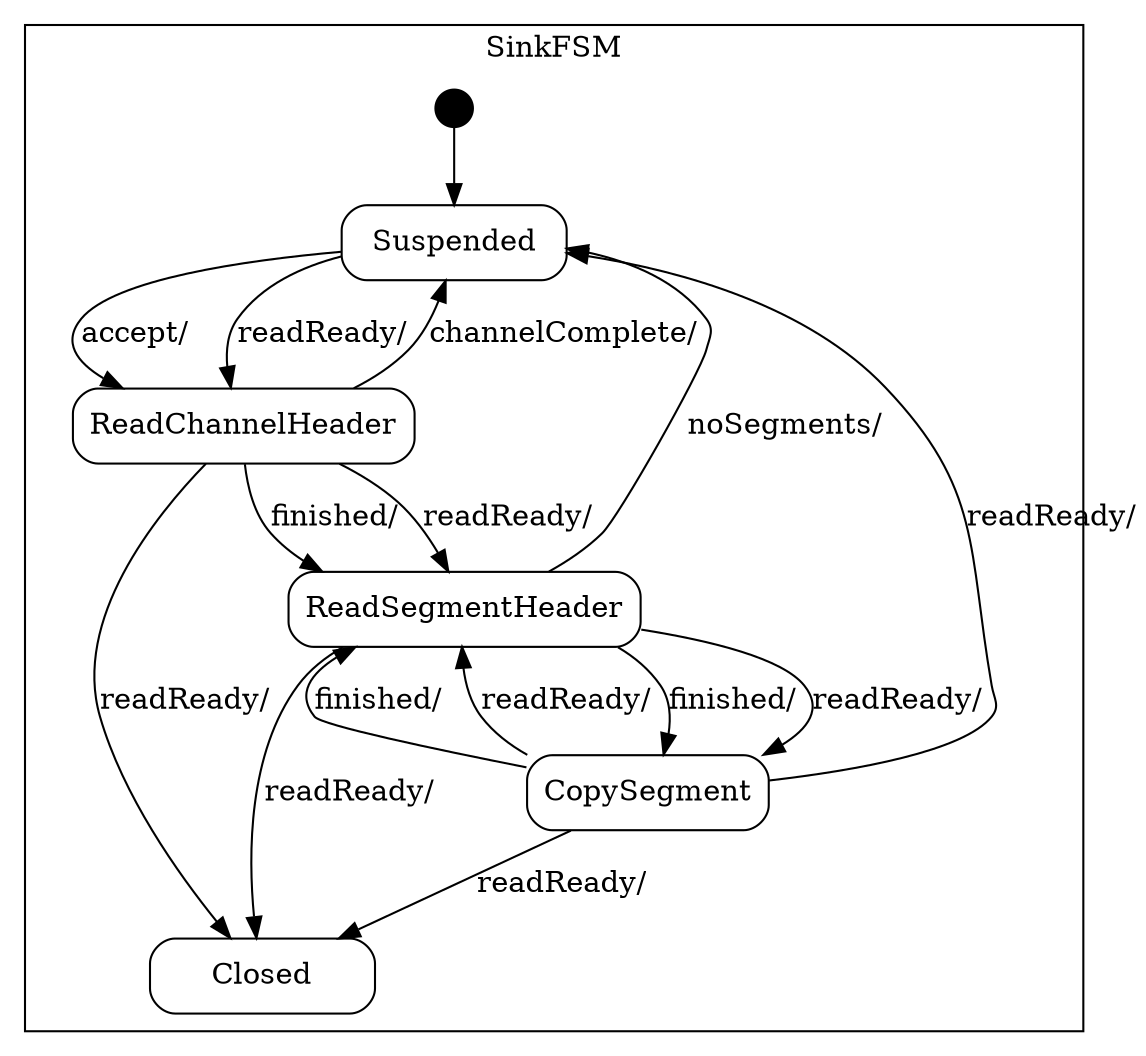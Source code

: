 digraph Sink_sm {

    node
        [shape=Mrecord width=1.5];

    subgraph cluster_SinkFSM {

        label="SinkFSM";

        //
        // States (Nodes)
        //

        "SinkFSM::Suspended"
            [label="{Suspended}"];

        "SinkFSM::ReadChannelHeader"
            [label="{ReadChannelHeader}"];

        "SinkFSM::ReadSegmentHeader"
            [label="{ReadSegmentHeader}"];

        "SinkFSM::CopySegment"
            [label="{CopySegment}"];

        "SinkFSM::Closed"
            [label="{Closed}"];

        "%start"
            [label="" shape=circle style=filled fillcolor=black width=0.25];

        //
        // Transitions (Edges)
        //

        "SinkFSM::Suspended" -> "SinkFSM::ReadChannelHeader"
            [label="accept/\l"];

        "SinkFSM::Suspended" -> "SinkFSM::ReadChannelHeader"
            [label="readReady/\l"];

        "SinkFSM::ReadChannelHeader" -> "SinkFSM::ReadSegmentHeader"
            [label="finished/\l"];

        "SinkFSM::ReadChannelHeader" -> "SinkFSM::Suspended"
            [label="channelComplete/\l"];

        "SinkFSM::ReadChannelHeader" -> "SinkFSM::Closed"
            [label="readReady/\l"];

        "SinkFSM::ReadChannelHeader" -> "SinkFSM::ReadSegmentHeader"
            [label="readReady/\l"];

        "SinkFSM::ReadSegmentHeader" -> "SinkFSM::CopySegment"
            [label="finished/\l"];

        "SinkFSM::ReadSegmentHeader" -> "SinkFSM::Closed"
            [label="readReady/\l"];

        "SinkFSM::ReadSegmentHeader" -> "SinkFSM::CopySegment"
            [label="readReady/\l"];

        "SinkFSM::ReadSegmentHeader" -> "SinkFSM::Suspended"
            [label="noSegments/\l"];

        "SinkFSM::CopySegment" -> "SinkFSM::ReadSegmentHeader"
            [label="finished/\l"];

        "SinkFSM::CopySegment" -> "SinkFSM::Suspended"
            [label="readReady/\l"];

        "SinkFSM::CopySegment" -> "SinkFSM::Closed"
            [label="readReady/\l"];

        "SinkFSM::CopySegment" -> "SinkFSM::ReadSegmentHeader"
            [label="readReady/\l"];

        "%start" -> "SinkFSM::Suspended"
    }

}
